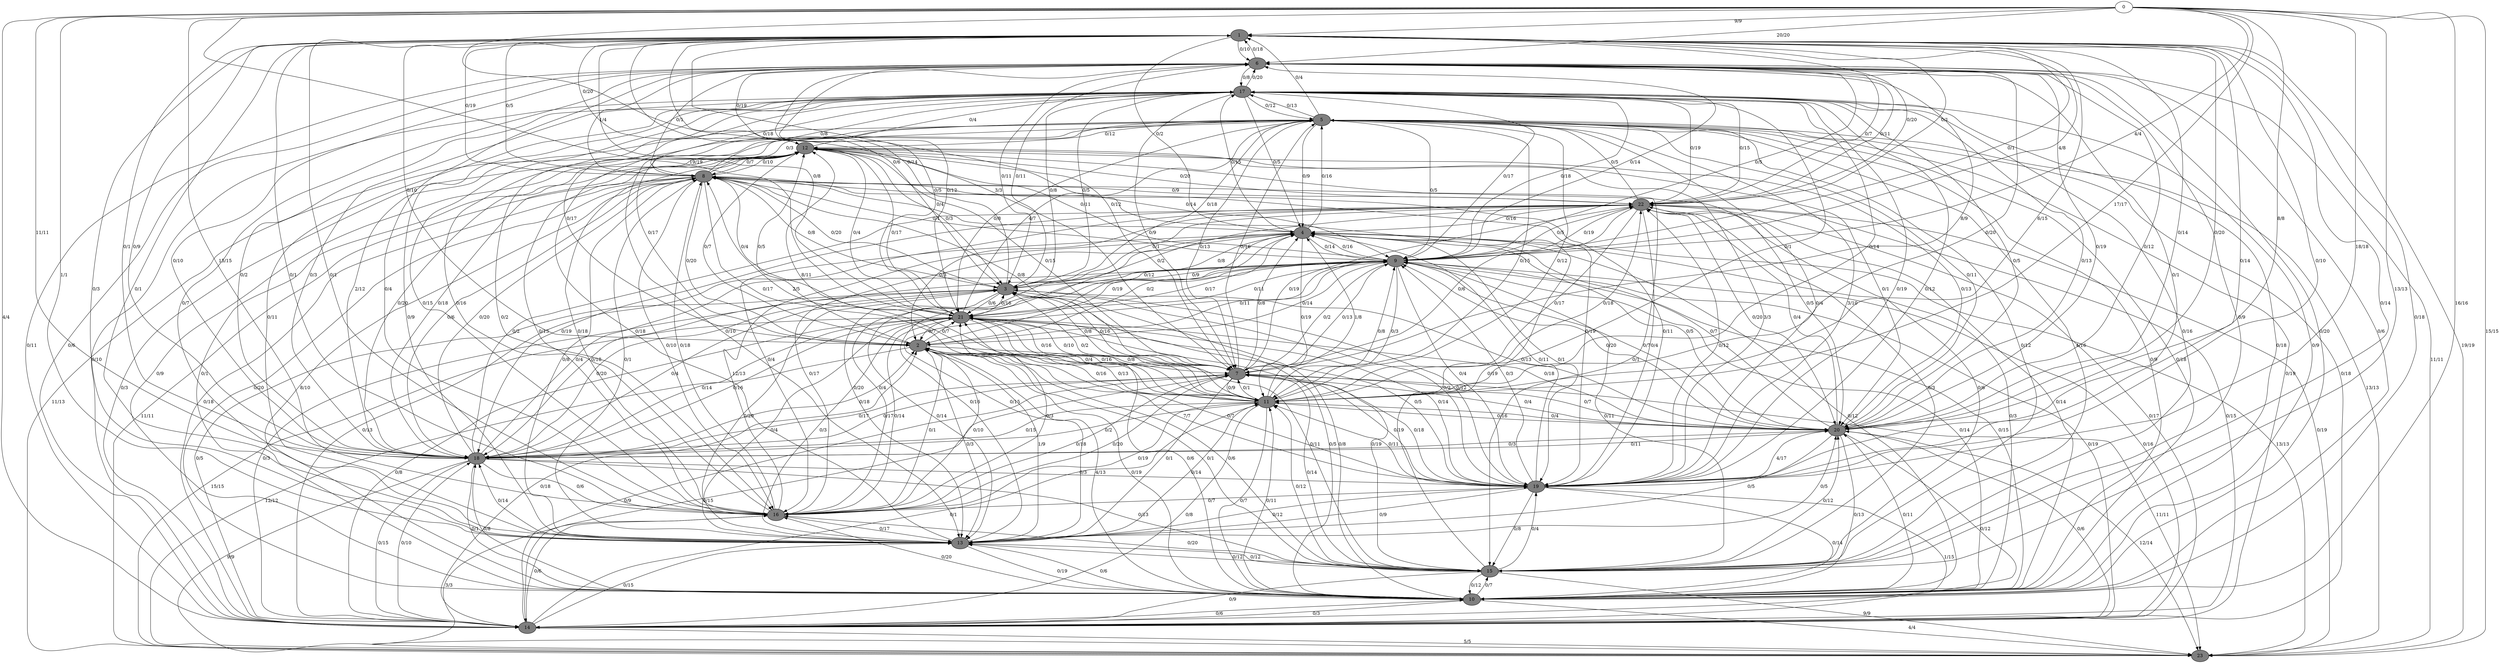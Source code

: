 digraph G {
	0[style=filled fillcolor=grey100];
	0->1[label ="9/9"] ;
	0->6[label ="20/20"] ;
	0->7[label ="3/3"] ;
	0->9[label ="4/4"] ;
	0->10[label ="16/16"] ;
	0->11[label ="17/17"] ;
	0->13[label ="1/1"] ;
	0->14[label ="4/4"] ;
	0->15[label ="13/13"] ;
	0->16[label ="15/15"] ;
	0->18[label ="11/11"] ;
	0->19[label ="18/18"] ;
	0->20[label ="8/8"] ;
	0->21[label ="19/19"] ;
	0->23[label ="15/15"] ;
	1[style=filled fillcolor=grey50];
	1->2[label ="0/10"] ;
	1->3[label ="0/6"] ;
	1->4[label ="0/2"] ;
	1->6[label ="0/10"] ;
	1->7[label ="0/12"] ;
	1->8[label ="0/19"] ;
	1->9[label ="0/1"] ;
	1->13[label ="0/3"] ;
	1->16[label ="0/1"] ;
	1->18[label ="0/9"] ;
	1->19[label ="0/14"] ;
	1->20[label ="0/14"] ;
	1->22[label ="0/20"] ;
	1->23[label ="19/19"] ;
	2[style=filled fillcolor=grey50];
	2->4[label ="0/2"] ;
	2->7[label ="0/8"] ;
	2->9[label ="0/11"] ;
	2->10[label ="0/19"] ;
	2->11[label ="0/16"] ;
	2->12[label ="0/5"] ;
	2->13[label ="0/3"] ;
	2->15[label ="0/1"] ;
	2->16[label ="0/1"] ;
	2->19[label ="0/7"] ;
	2->21[label ="0/7"] ;
	2->23[label ="12/12"] ;
	3[style=filled fillcolor=grey50];
	3->1[label ="0/14"] ;
	3->4[label ="0/8"] ;
	3->5[label ="0/18"] ;
	3->6[label ="0/11"] ;
	3->7[label ="0/16"] ;
	3->8[label ="0/20"] ;
	3->10[label ="0/5"] ;
	3->13[label ="0/14"] ;
	3->14[label ="0/5"] ;
	3->17[label ="0/5"] ;
	3->18[label ="0/20"] ;
	3->19[label ="0/2"] ;
	3->20[label ="0/13"] ;
	3->21[label ="0/6"] ;
	4[style=filled fillcolor=grey50];
	4->2[label ="0/19"] ;
	4->5[label ="0/16"] ;
	4->9[label ="0/14"] ;
	4->10[label ="0/12"] ;
	4->11[label ="0/19"] ;
	4->13[label ="0/20"] ;
	4->16[label ="0/17"] ;
	4->17[label ="0/15"] ;
	4->19[label ="0/1"] ;
	4->20[label ="0/5"] ;
	4->21[label ="0/9"] ;
	4->23[label ="13/13"] ;
	5[style=filled fillcolor=grey50];
	5->1[label ="0/4"] ;
	5->2[label ="0/17"] ;
	5->4[label ="0/9"] ;
	5->7[label ="0/13"] ;
	5->9[label ="0/5"] ;
	5->10[label ="0/9"] ;
	5->11[label ="0/15"] ;
	5->12[label ="0/12"] ;
	5->13[label ="0/10"] ;
	5->14[label ="0/19"] ;
	5->15[label ="0/12"] ;
	5->16[label ="0/2"] ;
	5->17[label ="0/13"] ;
	5->19[label ="0/4"] ;
	5->20[label ="0/11"] ;
	5->21[label ="0/8"] ;
	5->23[label ="13/13"] ;
	6[style=filled fillcolor=grey50];
	6->1[label ="0/18"] ;
	6->3[label ="0/11"] ;
	6->7[label ="8/9"] ;
	6->8[label ="1/4"] ;
	6->9[label ="0/5"] ;
	6->10[label ="0/6"] ;
	6->11[label ="0/20"] ;
	6->12[label ="0/19"] ;
	6->14[label ="0/6"] ;
	6->15[label ="0/9"] ;
	6->17[label ="0/8"] ;
	6->18[label ="0/10"] ;
	6->19[label ="0/1"] ;
	6->20[label ="0/12"] ;
	6->21[label ="0/12"] ;
	6->22[label ="0/11"] ;
	6->23[label ="11/11"] ;
	7[style=filled fillcolor=grey50];
	7->3[label ="0/8"] ;
	7->4[label ="0/8"] ;
	7->5[label ="0/16"] ;
	7->9[label ="0/13"] ;
	7->11[label ="0/9"] ;
	7->13[label ="0/1"] ;
	7->14[label ="0/15"] ;
	7->15[label ="0/14"] ;
	7->16[label ="0/20"] ;
	7->18[label ="0/17"] ;
	7->19[label ="0/19"] ;
	7->20[label ="0/4"] ;
	7->21[label ="0/10"] ;
	7->22[label ="0/19"] ;
	7->23[label ="11/11"] ;
	8[style=filled fillcolor=grey50];
	8->1[label ="0/5"] ;
	8->2[label ="0/20"] ;
	8->3[label ="0/8"] ;
	8->4[label ="0/4"] ;
	8->5[label ="0/3"] ;
	8->6[label ="0/1"] ;
	8->7[label ="0/8"] ;
	8->9[label ="0/1"] ;
	8->10[label ="0/20"] ;
	8->11[label ="0/17"] ;
	8->12[label ="0/10"] ;
	8->13[label ="0/8"] ;
	8->14[label ="0/18"] ;
	8->16[label ="0/10"] ;
	8->17[label ="0/8"] ;
	8->18[label ="0/6"] ;
	8->19[label ="0/19"] ;
	8->20[label ="0/5"] ;
	8->22[label ="0/9"] ;
	8->23[label ="11/11"] ;
	9[style=filled fillcolor=grey50];
	9->1[label ="4/8"] ;
	9->2[label ="0/14"] ;
	9->3[label ="0/12"] ;
	9->4[label ="0/16"] ;
	9->6[label ="0/14"] ;
	9->7[label ="0/2"] ;
	9->10[label ="0/15"] ;
	9->11[label ="0/3"] ;
	9->12[label ="0/11"] ;
	9->13[label ="0/15"] ;
	9->14[label ="0/16"] ;
	9->15[label ="0/11"] ;
	9->16[label ="0/4"] ;
	9->17[label ="0/18"] ;
	9->18[label ="0/18"] ;
	9->19[label ="0/4"] ;
	9->20[label ="0/7"] ;
	9->21[label ="0/17"] ;
	9->22[label ="0/19"] ;
	10[style=filled fillcolor=grey50];
	10->1[label ="0/18"] ;
	10->2[label ="4/13"] ;
	10->3[label ="0/8"] ;
	10->4[label ="0/3"] ;
	10->5[label ="0/18"] ;
	10->6[label ="0/20"] ;
	10->8[label ="8/10"] ;
	10->9[label ="0/14"] ;
	10->11[label ="0/11"] ;
	10->12[label ="0/1"] ;
	10->13[label ="0/6"] ;
	10->14[label ="0/3"] ;
	10->15[label ="0/7"] ;
	10->16[label ="0/20"] ;
	10->17[label ="0/9"] ;
	10->18[label ="0/8"] ;
	10->20[label ="0/11"] ;
	10->21[label ="0/6"] ;
	10->23[label ="4/4"] ;
	11[style=filled fillcolor=grey50];
	11->1[label ="6/15"] ;
	11->2[label ="0/13"] ;
	11->3[label ="0/2"] ;
	11->4[label ="1/8"] ;
	11->5[label ="0/12"] ;
	11->7[label ="0/1"] ;
	11->8[label ="2/5"] ;
	11->9[label ="0/8"] ;
	11->10[label ="0/7"] ;
	11->12[label ="8/11"] ;
	11->14[label ="0/8"] ;
	11->16[label ="0/19"] ;
	11->17[label ="0/14"] ;
	11->18[label ="0/15"] ;
	11->20[label ="0/16"] ;
	11->21[label ="0/16"] ;
	11->22[label ="0/18"] ;
	12[style=filled fillcolor=grey50];
	12->1[label ="0/20"] ;
	12->2[label ="0/7"] ;
	12->3[label ="0/3"] ;
	12->7[label ="0/15"] ;
	12->8[label ="0/7"] ;
	12->9[label ="0/14"] ;
	12->10[label ="0/9"] ;
	12->15[label ="0/1"] ;
	12->16[label ="0/18"] ;
	12->17[label ="0/4"] ;
	12->18[label ="0/20"] ;
	12->20[label ="0/1"] ;
	12->21[label ="0/4"] ;
	12->23[label ="11/13"] ;
	13[style=filled fillcolor=grey50];
	13->1[label ="0/1"] ;
	13->2[label ="1/9"] ;
	13->3[label ="0/20"] ;
	13->5[label ="0/18"] ;
	13->6[label ="0/7"] ;
	13->8[label ="0/1"] ;
	13->9[label ="0/16"] ;
	13->10[label ="0/19"] ;
	13->11[label ="0/14"] ;
	13->15[label ="0/12"] ;
	13->17[label ="0/9"] ;
	13->18[label ="0/14"] ;
	13->19[label ="0/12"] ;
	13->20[label ="0/5"] ;
	13->21[label ="0/3"] ;
	14[style=filled fillcolor=grey50];
	14->2[label ="0/18"] ;
	14->3[label ="0/3"] ;
	14->4[label ="0/13"] ;
	14->5[label ="0/18"] ;
	14->6[label ="0/11"] ;
	14->7[label ="0/9"] ;
	14->9[label ="0/19"] ;
	14->10[label ="0/6"] ;
	14->11[label ="0/1"] ;
	14->12[label ="0/3"] ;
	14->13[label ="0/15"] ;
	14->16[label ="0/6"] ;
	14->18[label ="0/10"] ;
	14->20[label ="0/6"] ;
	14->22[label ="0/15"] ;
	14->23[label ="5/5"] ;
	15[style=filled fillcolor=grey50];
	15->1[label ="0/14"] ;
	15->2[label ="0/6"] ;
	15->5[label ="4/16"] ;
	15->8[label ="0/19"] ;
	15->10[label ="0/12"] ;
	15->11[label ="0/12"] ;
	15->13[label ="0/12"] ;
	15->14[label ="0/9"] ;
	15->16[label ="0/20"] ;
	15->19[label ="0/4"] ;
	15->20[label ="0/12"] ;
	15->21[label ="0/11"] ;
	15->22[label ="0/6"] ;
	15->23[label ="9/9"] ;
	16[style=filled fillcolor=grey50];
	16->1[label ="0/1"] ;
	16->2[label ="0/10"] ;
	16->4[label ="12/13"] ;
	16->6[label ="0/4"] ;
	16->7[label ="0/18"] ;
	16->8[label ="0/18"] ;
	16->12[label ="0/13"] ;
	16->13[label ="0/17"] ;
	16->17[label ="0/16"] ;
	16->21[label ="0/3"] ;
	16->23[label ="3/3"] ;
	17[style=filled fillcolor=grey50];
	17->2[label ="0/17"] ;
	17->3[label ="0/8"] ;
	17->4[label ="0/5"] ;
	17->5[label ="0/12"] ;
	17->6[label ="0/20"] ;
	17->7[label ="0/9"] ;
	17->8[label ="0/18"] ;
	17->9[label ="0/17"] ;
	17->10[label ="0/18"] ;
	17->11[label ="0/1"] ;
	17->13[label ="0/11"] ;
	17->14[label ="0/10"] ;
	17->15[label ="0/16"] ;
	17->16[label ="0/15"] ;
	17->18[label ="0/2"] ;
	17->19[label ="0/19"] ;
	17->20[label ="0/5"] ;
	17->22[label ="0/19"] ;
	18[style=filled fillcolor=grey50];
	18->1[label ="0/1"] ;
	18->2[label ="0/18"] ;
	18->3[label ="0/4"] ;
	18->5[label ="2/12"] ;
	18->7[label ="0/17"] ;
	18->8[label ="0/20"] ;
	18->9[label ="0/4"] ;
	18->10[label ="0/1"] ;
	18->11[label ="0/2"] ;
	18->12[label ="0/18"] ;
	18->14[label ="0/15"] ;
	18->15[label ="0/13"] ;
	18->16[label ="0/6"] ;
	18->17[label ="0/3"] ;
	18->19[label ="0/3"] ;
	18->20[label ="0/3"] ;
	18->21[label ="0/14"] ;
	18->22[label ="0/2"] ;
	18->23[label ="9/9"] ;
	19[style=filled fillcolor=grey50];
	19->1[label ="0/10"] ;
	19->2[label ="7/7"] ;
	19->3[label ="0/12"] ;
	19->4[label ="0/11"] ;
	19->5[label ="3/10"] ;
	19->7[label ="0/18"] ;
	19->8[label ="0/11"] ;
	19->9[label ="0/3"] ;
	19->10[label ="0/14"] ;
	19->11[label ="0/11"] ;
	19->12[label ="3/3"] ;
	19->13[label ="0/9"] ;
	19->14[label ="1/15"] ;
	19->15[label ="0/8"] ;
	19->16[label ="0/7"] ;
	19->17[label ="0/12"] ;
	19->20[label ="4/17"] ;
	19->21[label ="0/14"] ;
	19->22[label ="0/12"] ;
	20[style=filled fillcolor=grey50];
	20->1[label ="0/20"] ;
	20->4[label ="0/7"] ;
	20->6[label ="0/19"] ;
	20->7[label ="0/7"] ;
	20->9[label ="0/20"] ;
	20->10[label ="0/13"] ;
	20->11[label ="0/4"] ;
	20->12[label ="0/13"] ;
	20->13[label ="0/5"] ;
	20->14[label ="0/12"] ;
	20->17[label ="0/13"] ;
	20->18[label ="0/11"] ;
	20->22[label ="0/4"] ;
	20->23[label ="12/14"] ;
	21[style=filled fillcolor=grey50];
	21->1[label ="0/8"] ;
	21->2[label ="0/7"] ;
	21->3[label ="0/16"] ;
	21->5[label ="4/7"] ;
	21->6[label ="0/5"] ;
	21->7[label ="0/16"] ;
	21->8[label ="0/4"] ;
	21->9[label ="0/11"] ;
	21->11[label ="0/4"] ;
	21->12[label ="0/17"] ;
	21->13[label ="0/4"] ;
	21->14[label ="0/8"] ;
	21->15[label ="0/19"] ;
	21->16[label ="0/14"] ;
	21->18[label ="0/16"] ;
	21->19[label ="0/5"] ;
	21->20[label ="0/18"] ;
	21->23[label ="15/15"] ;
	22[style=filled fillcolor=grey50];
	22->1[label ="0/1"] ;
	22->2[label ="0/3"] ;
	22->3[label ="0/1"] ;
	22->4[label ="0/16"] ;
	22->5[label ="0/5"] ;
	22->6[label ="0/7"] ;
	22->7[label ="0/6"] ;
	22->9[label ="0/5"] ;
	22->10[label ="0/14"] ;
	22->11[label ="0/17"] ;
	22->12[label ="0/20"] ;
	22->14[label ="0/17"] ;
	22->15[label ="0/3"] ;
	22->16[label ="0/4"] ;
	22->17[label ="0/15"] ;
	22->18[label ="0/19"] ;
	22->19[label ="0/4"] ;
	22->20[label ="0/20"] ;
	22->21[label ="0/2"] ;
	22->23[label ="0/19"] ;
	23[style=filled fillcolor=grey50];
}

